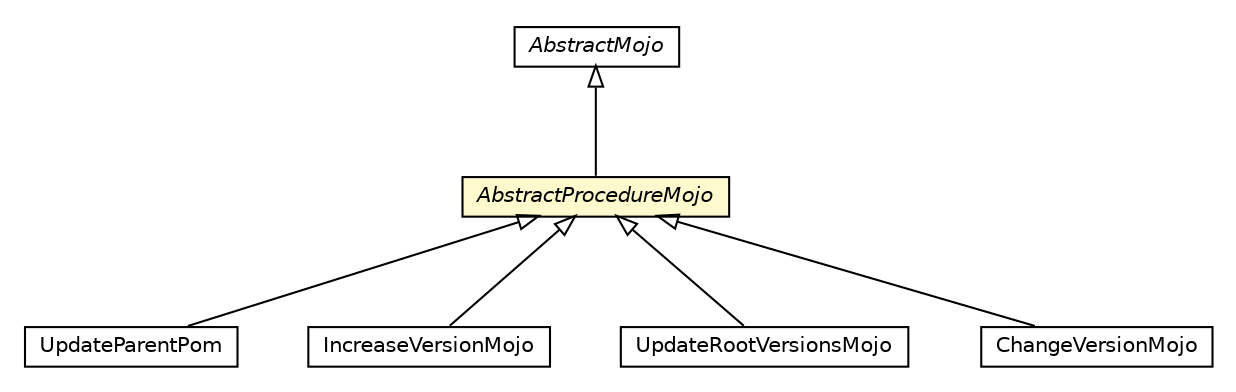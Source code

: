 #!/usr/local/bin/dot
#
# Class diagram 
# Generated by UMLGraph version R5_6-24-gf6e263 (http://www.umlgraph.org/)
#

digraph G {
	edge [fontname="Helvetica",fontsize=10,labelfontname="Helvetica",labelfontsize=10];
	node [fontname="Helvetica",fontsize=10,shape=plaintext];
	nodesep=0.25;
	ranksep=0.5;
	// org.universAAL.support.directives.api.AbstractProcedureMojo
	c1972201 [label=<<table title="org.universAAL.support.directives.api.AbstractProcedureMojo" border="0" cellborder="1" cellspacing="0" cellpadding="2" port="p" bgcolor="lemonChiffon" href="./AbstractProcedureMojo.html">
		<tr><td><table border="0" cellspacing="0" cellpadding="1">
<tr><td align="center" balign="center"><font face="Helvetica-Oblique"> AbstractProcedureMojo </font></td></tr>
		</table></td></tr>
		</table>>, URL="./AbstractProcedureMojo.html", fontname="Helvetica", fontcolor="black", fontsize=10.0];
	// org.universAAL.support.directives.mojos.UpdateParentPom
	c1972228 [label=<<table title="org.universAAL.support.directives.mojos.UpdateParentPom" border="0" cellborder="1" cellspacing="0" cellpadding="2" port="p" href="../mojos/UpdateParentPom.html">
		<tr><td><table border="0" cellspacing="0" cellpadding="1">
<tr><td align="center" balign="center"> UpdateParentPom </td></tr>
		</table></td></tr>
		</table>>, URL="../mojos/UpdateParentPom.html", fontname="Helvetica", fontcolor="black", fontsize=10.0];
	// org.universAAL.support.directives.mojos.IncreaseVersionMojo
	c1972231 [label=<<table title="org.universAAL.support.directives.mojos.IncreaseVersionMojo" border="0" cellborder="1" cellspacing="0" cellpadding="2" port="p" href="../mojos/IncreaseVersionMojo.html">
		<tr><td><table border="0" cellspacing="0" cellpadding="1">
<tr><td align="center" balign="center"> IncreaseVersionMojo </td></tr>
		</table></td></tr>
		</table>>, URL="../mojos/IncreaseVersionMojo.html", fontname="Helvetica", fontcolor="black", fontsize=10.0];
	// org.universAAL.support.directives.mojos.UpdateRootVersionsMojo
	c1972233 [label=<<table title="org.universAAL.support.directives.mojos.UpdateRootVersionsMojo" border="0" cellborder="1" cellspacing="0" cellpadding="2" port="p" href="../mojos/UpdateRootVersionsMojo.html">
		<tr><td><table border="0" cellspacing="0" cellpadding="1">
<tr><td align="center" balign="center"> UpdateRootVersionsMojo </td></tr>
		</table></td></tr>
		</table>>, URL="../mojos/UpdateRootVersionsMojo.html", fontname="Helvetica", fontcolor="black", fontsize=10.0];
	// org.universAAL.support.directives.mojos.ChangeVersionMojo
	c1972237 [label=<<table title="org.universAAL.support.directives.mojos.ChangeVersionMojo" border="0" cellborder="1" cellspacing="0" cellpadding="2" port="p" href="../mojos/ChangeVersionMojo.html">
		<tr><td><table border="0" cellspacing="0" cellpadding="1">
<tr><td align="center" balign="center"> ChangeVersionMojo </td></tr>
		</table></td></tr>
		</table>>, URL="../mojos/ChangeVersionMojo.html", fontname="Helvetica", fontcolor="black", fontsize=10.0];
	//org.universAAL.support.directives.api.AbstractProcedureMojo extends org.apache.maven.plugin.AbstractMojo
	c1975083:p -> c1972201:p [dir=back,arrowtail=empty];
	//org.universAAL.support.directives.mojos.UpdateParentPom extends org.universAAL.support.directives.api.AbstractProcedureMojo
	c1972201:p -> c1972228:p [dir=back,arrowtail=empty];
	//org.universAAL.support.directives.mojos.IncreaseVersionMojo extends org.universAAL.support.directives.api.AbstractProcedureMojo
	c1972201:p -> c1972231:p [dir=back,arrowtail=empty];
	//org.universAAL.support.directives.mojos.UpdateRootVersionsMojo extends org.universAAL.support.directives.api.AbstractProcedureMojo
	c1972201:p -> c1972233:p [dir=back,arrowtail=empty];
	//org.universAAL.support.directives.mojos.ChangeVersionMojo extends org.universAAL.support.directives.api.AbstractProcedureMojo
	c1972201:p -> c1972237:p [dir=back,arrowtail=empty];
	// org.apache.maven.plugin.AbstractMojo
	c1975083 [label=<<table title="org.apache.maven.plugin.AbstractMojo" border="0" cellborder="1" cellspacing="0" cellpadding="2" port="p" href="http://java.sun.com/j2se/1.4.2/docs/api/org/apache/maven/plugin/AbstractMojo.html">
		<tr><td><table border="0" cellspacing="0" cellpadding="1">
<tr><td align="center" balign="center"><font face="Helvetica-Oblique"> AbstractMojo </font></td></tr>
		</table></td></tr>
		</table>>, URL="http://java.sun.com/j2se/1.4.2/docs/api/org/apache/maven/plugin/AbstractMojo.html", fontname="Helvetica", fontcolor="black", fontsize=10.0];
}

